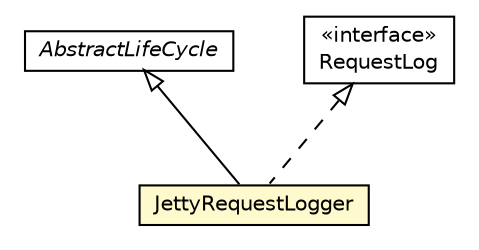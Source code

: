 #!/usr/local/bin/dot
#
# Class diagram 
# Generated by UMLGraph version 5.4 (http://www.umlgraph.org/)
#

digraph G {
	edge [fontname="Helvetica",fontsize=10,labelfontname="Helvetica",labelfontsize=10];
	node [fontname="Helvetica",fontsize=10,shape=plaintext];
	nodesep=0.25;
	ranksep=0.5;
	// hu.sch.kfc.dev.JettyLauncher.JettyRequestLogger
	c5809 [label=<<table title="hu.sch.kfc.dev.JettyLauncher.JettyRequestLogger" border="0" cellborder="1" cellspacing="0" cellpadding="2" port="p" bgcolor="lemonChiffon" href="./JettyLauncher.JettyRequestLogger.html">
		<tr><td><table border="0" cellspacing="0" cellpadding="1">
<tr><td align="center" balign="center"> JettyRequestLogger </td></tr>
		</table></td></tr>
		</table>>, URL="./JettyLauncher.JettyRequestLogger.html", fontname="Helvetica", fontcolor="black", fontsize=10.0];
	//hu.sch.kfc.dev.JettyLauncher.JettyRequestLogger extends org.mortbay.component.AbstractLifeCycle
	c5815:p -> c5809:p [dir=back,arrowtail=empty];
	//hu.sch.kfc.dev.JettyLauncher.JettyRequestLogger implements org.mortbay.jetty.RequestLog
	c5816:p -> c5809:p [dir=back,arrowtail=empty,style=dashed];
	// org.mortbay.jetty.RequestLog
	c5816 [label=<<table title="org.mortbay.jetty.RequestLog" border="0" cellborder="1" cellspacing="0" cellpadding="2" port="p">
		<tr><td><table border="0" cellspacing="0" cellpadding="1">
<tr><td align="center" balign="center"> &#171;interface&#187; </td></tr>
<tr><td align="center" balign="center"> RequestLog </td></tr>
		</table></td></tr>
		</table>>, URL="null", fontname="Helvetica", fontcolor="black", fontsize=10.0];
	// org.mortbay.component.AbstractLifeCycle
	c5815 [label=<<table title="org.mortbay.component.AbstractLifeCycle" border="0" cellborder="1" cellspacing="0" cellpadding="2" port="p">
		<tr><td><table border="0" cellspacing="0" cellpadding="1">
<tr><td align="center" balign="center"><font face="Helvetica-Oblique"> AbstractLifeCycle </font></td></tr>
		</table></td></tr>
		</table>>, URL="null", fontname="Helvetica", fontcolor="black", fontsize=10.0];
}

